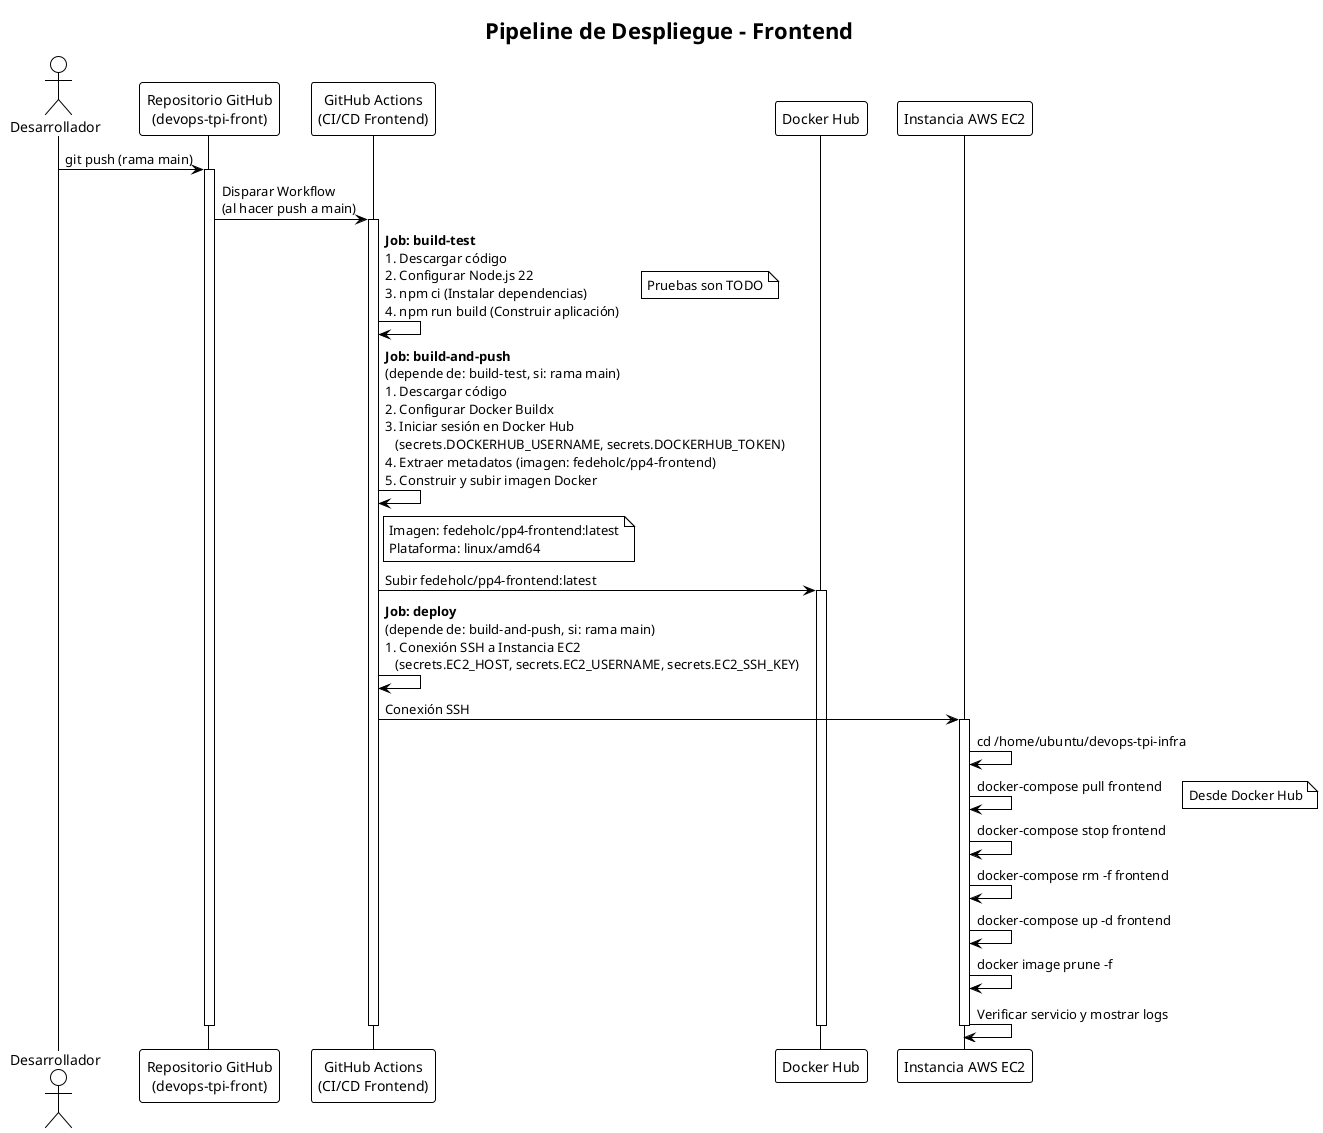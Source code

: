 
@startuml Pipeline Despliegue Frontend
!theme plain
skinparam backgroundColor #FFFFFF
skinparam handwritten false
skinparam shadowing false

title Pipeline de Despliegue - Frontend

actor Desarrollador as dev
participant "Repositorio GitHub\n(devops-tpi-front)" as gh_front
participant "GitHub Actions\n(CI/CD Frontend)" as ga_front
participant "Docker Hub" as dh
participant "Instancia AWS EC2" as ec2

dev -> gh_front: git push (rama main)
activate gh_front

gh_front -> ga_front: Disparar Workflow\n(al hacer push a main)
activate ga_front
ga_front -> ga_front: **Job: build-test**\n1. Descargar código\n2. Configurar Node.js 22\n3. npm ci (Instalar dependencias)\n4. npm run build (Construir aplicación)
note right: Pruebas son TODO

ga_front -> ga_front: **Job: build-and-push**\n(depende de: build-test, si: rama main)\n1. Descargar código\n2. Configurar Docker Buildx\n3. Iniciar sesión en Docker Hub\n   (secrets.DOCKERHUB_USERNAME, secrets.DOCKERHUB_TOKEN)\n4. Extraer metadatos (imagen: fedeholc/pp4-frontend)\n5. Construir y subir imagen Docker
note right of ga_front
  Imagen: fedeholc/pp4-frontend:latest
  Plataforma: linux/amd64
end note
ga_front -> dh: Subir fedeholc/pp4-frontend:latest
activate dh

ga_front -> ga_front: **Job: deploy**\n(depende de: build-and-push, si: rama main)\n1. Conexión SSH a Instancia EC2\n   (secrets.EC2_HOST, secrets.EC2_USERNAME, secrets.EC2_SSH_KEY)
ga_front -> ec2: Conexión SSH
activate ec2
ec2 -> ec2: cd /home/ubuntu/devops-tpi-infra
ec2 -> ec2: docker-compose pull frontend
note right: Desde Docker Hub
ec2 -> ec2: docker-compose stop frontend
ec2 -> ec2: docker-compose rm -f frontend
ec2 -> ec2: docker-compose up -d frontend
ec2 -> ec2: docker image prune -f
ec2 -> ec2: Verificar servicio y mostrar logs
deactivate ec2
deactivate dh
deactivate ga_front
deactivate gh_front

@enduml